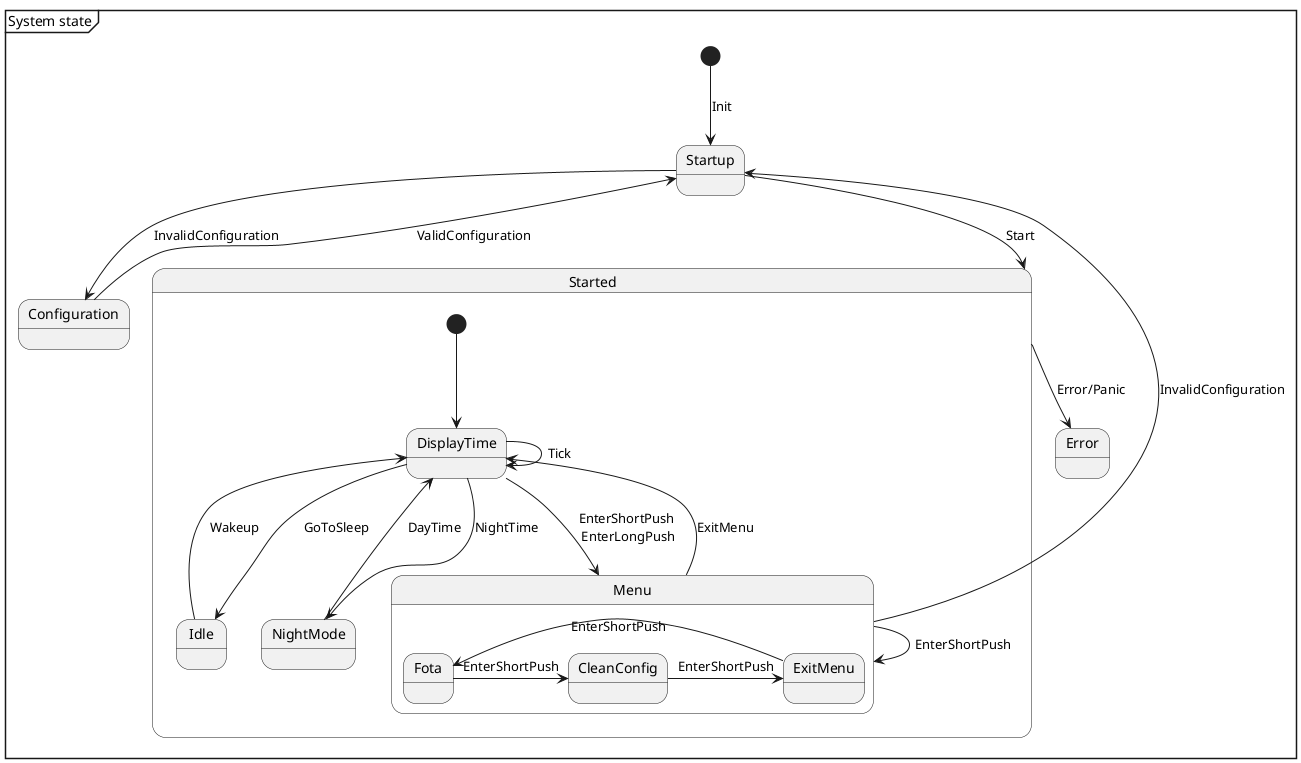@startuml

mainframe System state

state Startup
state Configuration
state Started {
    state DisplayTime
    state NightMode
    state Menu {
        state Fota
        state CleanConfig
        state ExitMenu
    }
    state Idle
}
state Error

[*] --> Startup: Init

Startup --> Configuration: InvalidConfiguration
Startup --> Started: Start

state Started {
    Configuration -> Startup: ValidConfiguration

    [*] --> DisplayTime
    DisplayTime --> Menu: EnterShortPush \nEnterLongPush
    Menu --> Menu: EnterShortPush
    Menu --> DisplayTime: ExitMenu
    Menu -up-> Startup: InvalidConfiguration

    Fota -> CleanConfig: EnterShortPush
    CleanConfig -> ExitMenu: EnterShortPush
    ExitMenu -> Fota: EnterShortPush

    DisplayTime --> Idle: GoToSleep
    DisplayTime <-- Idle: Wakeup
    DisplayTime -> DisplayTime: Tick

    DisplayTime --> NightMode: NightTime
    DisplayTime <-- NightMode: DayTime
}

Started --> Error: Error/Panic
' Configuration --> Error: Error/Panic

@enduml